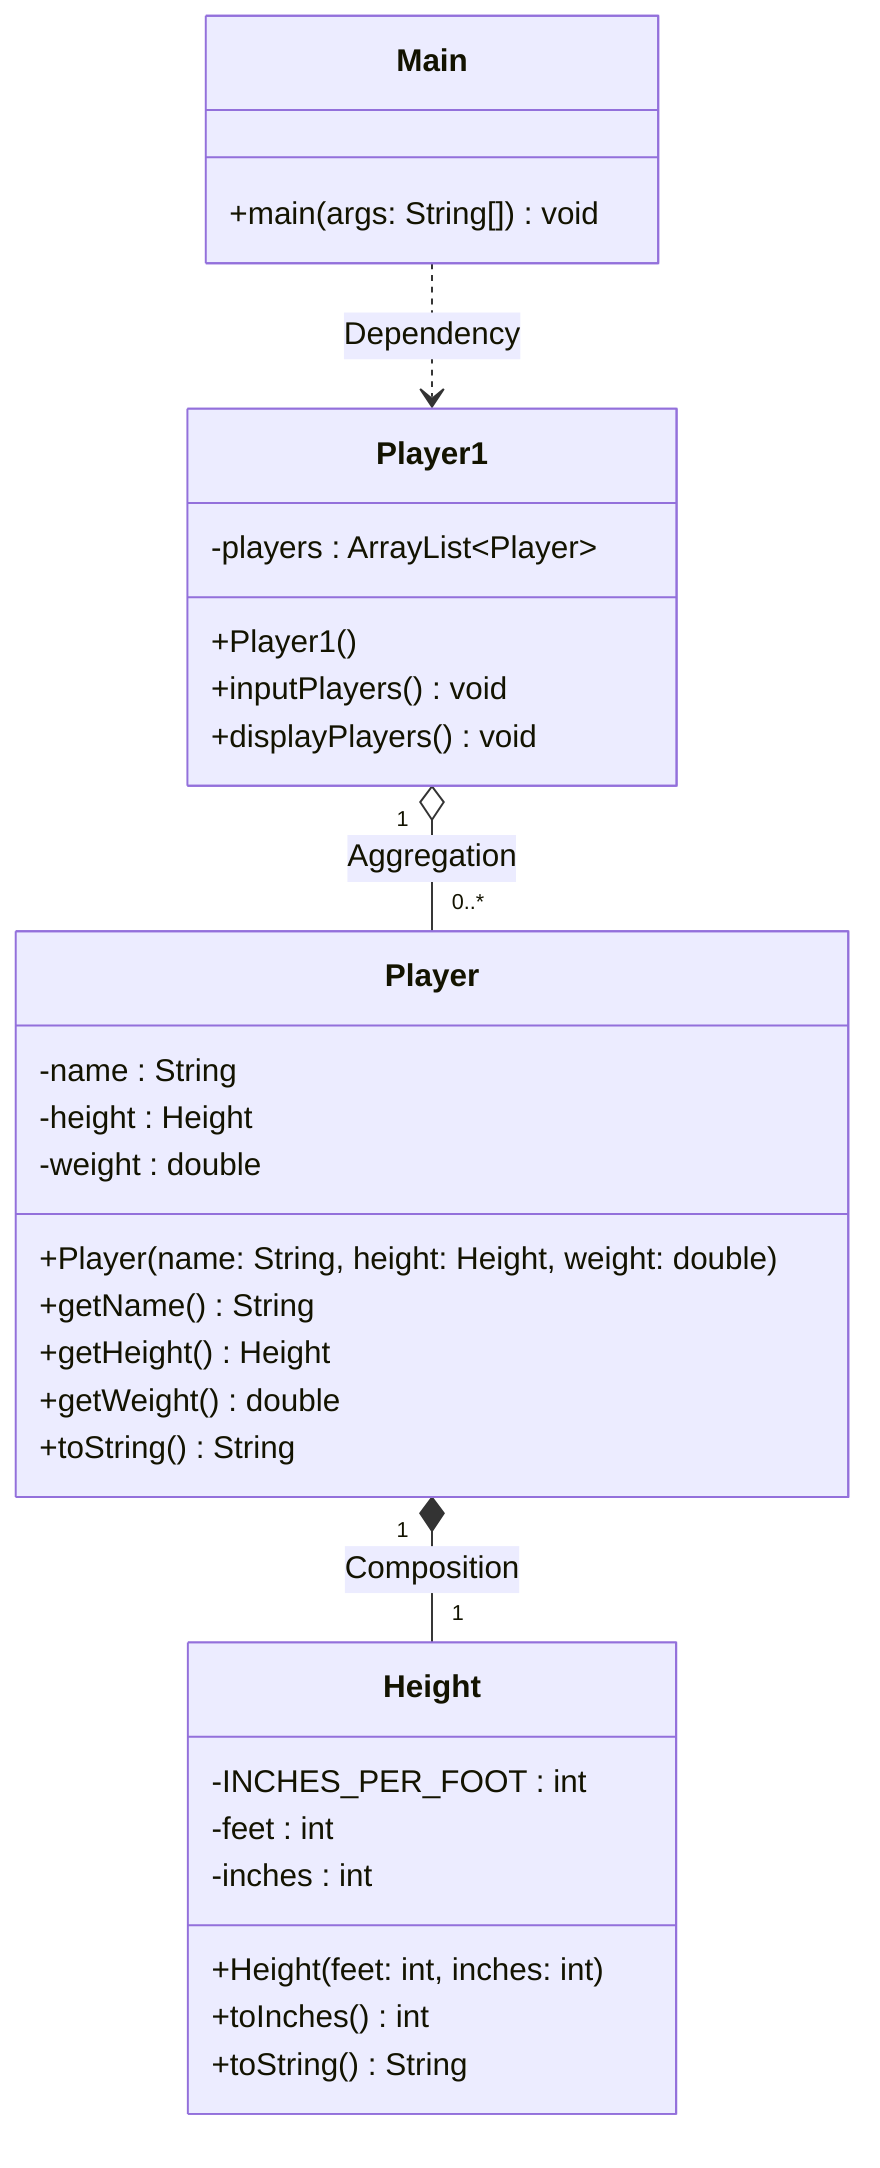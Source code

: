 classDiagram
    class Height {
        -INCHES_PER_FOOT : int
        -feet : int
        -inches : int
        +Height(feet: int, inches: int)
        +toInches() int
        +toString() String
    }
    
    class Player {
        -name : String
        -height : Height
        -weight : double
        +Player(name: String, height: Height, weight: double)
        +getName() String
        +getHeight() Height
        +getWeight() double
        +toString() String
    }
    
    class Player1 {
        -players : ArrayList~Player~
        +Player1()
        +inputPlayers() void
        +displayPlayers() void
    }
    
    class Main {
        +main(args: String[]) void
    }

    Player "1" *-- "1" Height : Composition
    Player1 "1" o-- "0..*" Player : Aggregation
    Main ..> Player1 : Dependency